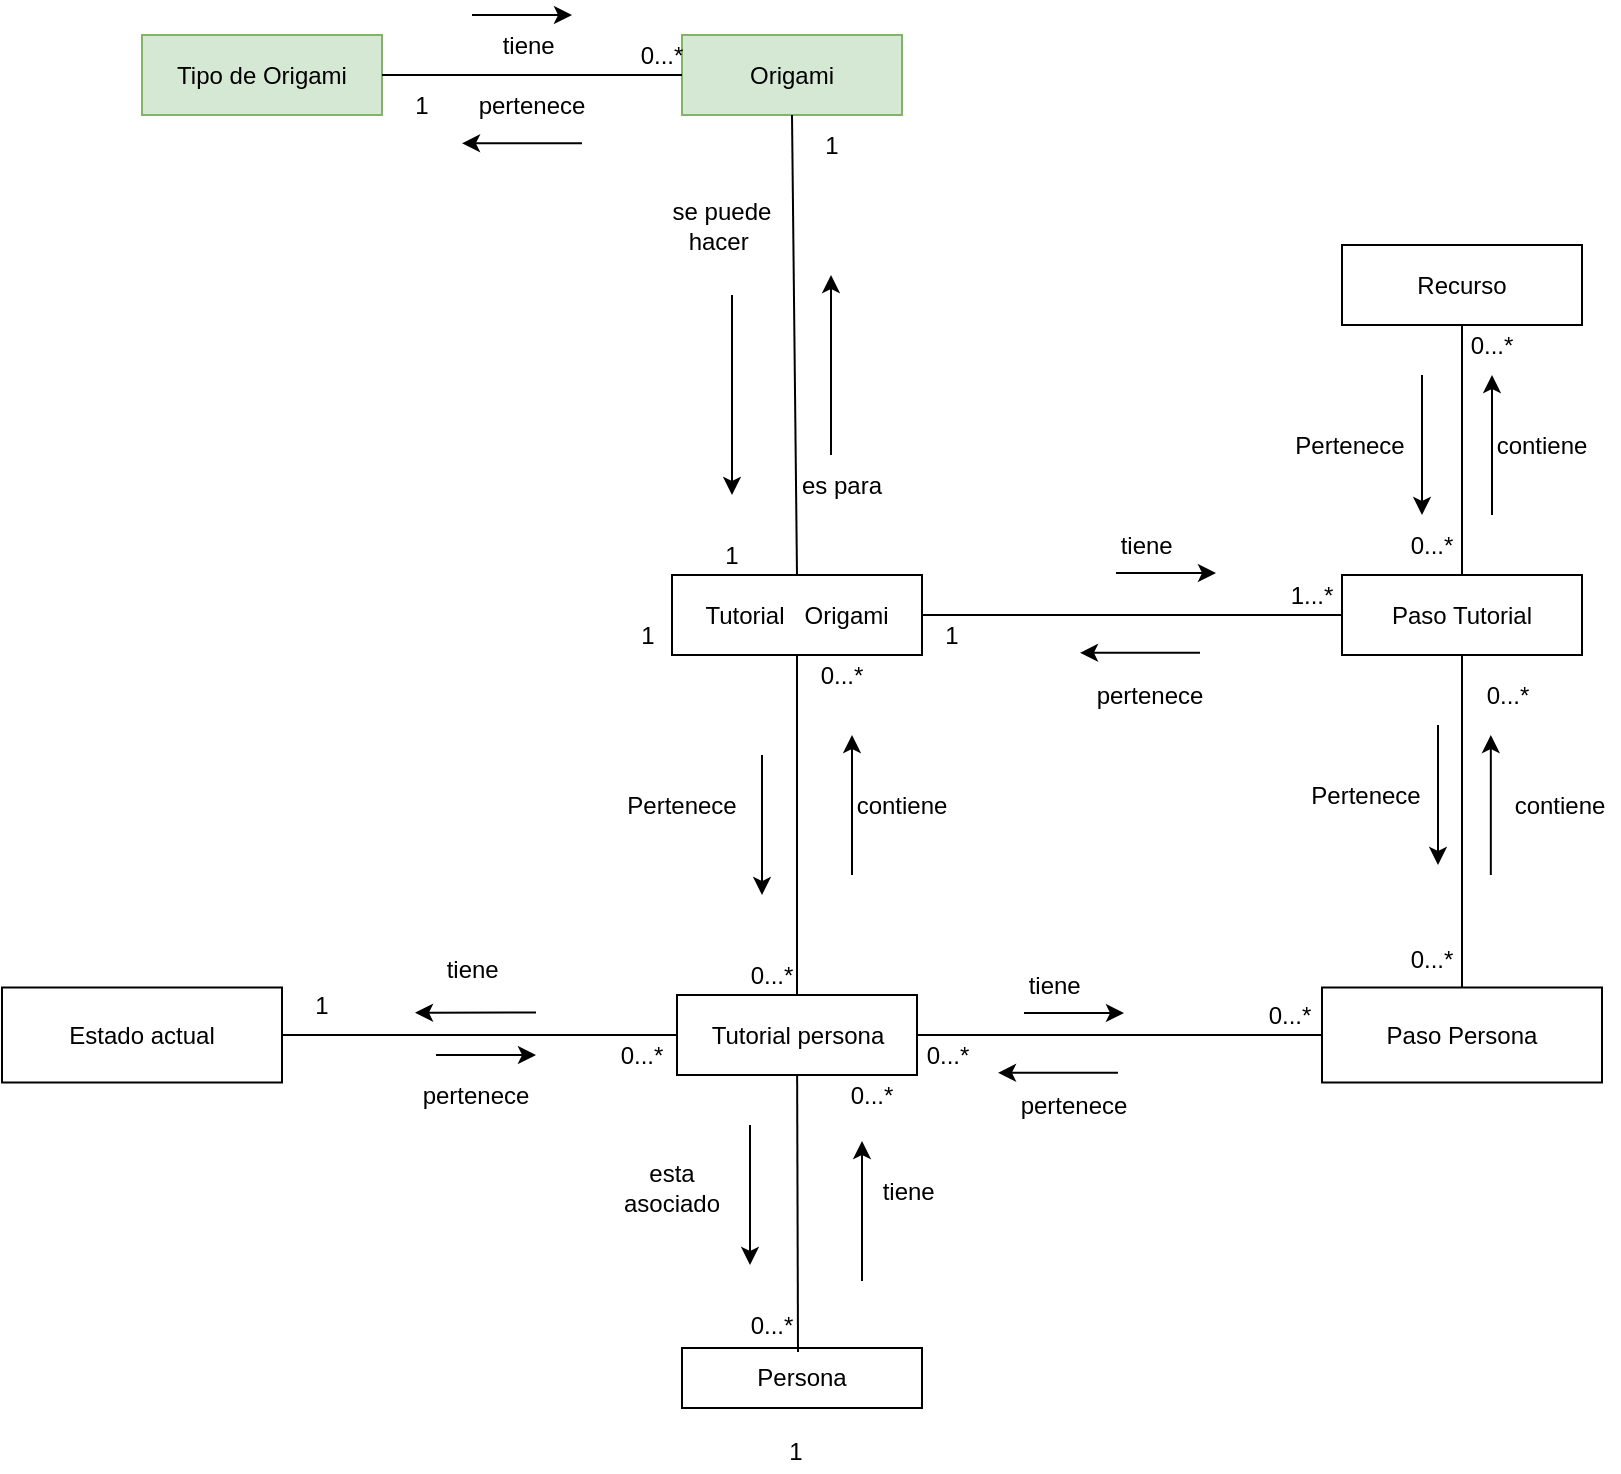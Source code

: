 <mxfile version="20.3.0" type="github">
  <diagram id="qQjOGNZVM2u2vZWcB5vZ" name="Página-1">
    <mxGraphModel dx="3338" dy="2765" grid="1" gridSize="10" guides="1" tooltips="1" connect="1" arrows="1" fold="1" page="1" pageScale="1" pageWidth="827" pageHeight="1169" math="0" shadow="0">
      <root>
        <mxCell id="0" />
        <mxCell id="1" parent="0" />
        <mxCell id="HBWo0hRsCbB8HQdKFILf-60" value="1" style="text;html=1;strokeColor=none;fillColor=none;align=center;verticalAlign=middle;whiteSpace=wrap;rounded=0;" parent="1" vertex="1">
          <mxGeometry x="382" y="-140" width="30" height="20" as="geometry" />
        </mxCell>
        <mxCell id="8gEljakdv8i_XS6eazJ--30" value="Tipo de Origami" style="rounded=0;whiteSpace=wrap;html=1;fillColor=#d5e8d4;strokeColor=#82b366;" vertex="1" parent="1">
          <mxGeometry x="70" y="-838.5" width="120" height="40" as="geometry" />
        </mxCell>
        <mxCell id="8gEljakdv8i_XS6eazJ--31" value="Origami" style="rounded=0;whiteSpace=wrap;html=1;fillColor=#d5e8d4;strokeColor=#82b366;" vertex="1" parent="1">
          <mxGeometry x="340" y="-838.5" width="110" height="40" as="geometry" />
        </mxCell>
        <mxCell id="8gEljakdv8i_XS6eazJ--32" value="Estado actual" style="rounded=0;whiteSpace=wrap;html=1;" vertex="1" parent="1">
          <mxGeometry y="-362.25" width="140" height="47.5" as="geometry" />
        </mxCell>
        <mxCell id="8gEljakdv8i_XS6eazJ--33" value="" style="endArrow=none;html=1;rounded=0;entryX=1;entryY=0.5;entryDx=0;entryDy=0;exitX=0;exitY=0.5;exitDx=0;exitDy=0;" edge="1" parent="1" source="8gEljakdv8i_XS6eazJ--31" target="8gEljakdv8i_XS6eazJ--30">
          <mxGeometry width="50" height="50" relative="1" as="geometry">
            <mxPoint x="460" y="-668.5" as="sourcePoint" />
            <mxPoint x="510" y="-718.5" as="targetPoint" />
          </mxGeometry>
        </mxCell>
        <mxCell id="8gEljakdv8i_XS6eazJ--35" value="Persona" style="rounded=0;whiteSpace=wrap;html=1;" vertex="1" parent="1">
          <mxGeometry x="340" y="-182" width="120" height="30" as="geometry" />
        </mxCell>
        <mxCell id="8gEljakdv8i_XS6eazJ--36" value="" style="endArrow=none;html=1;rounded=0;exitX=0.5;exitY=1;exitDx=0;exitDy=0;entryX=0.5;entryY=0;entryDx=0;entryDy=0;" edge="1" parent="1" source="8gEljakdv8i_XS6eazJ--31" target="8gEljakdv8i_XS6eazJ--38">
          <mxGeometry width="50" height="50" relative="1" as="geometry">
            <mxPoint x="740" y="-668.5" as="sourcePoint" />
            <mxPoint x="390" y="-698.5" as="targetPoint" />
          </mxGeometry>
        </mxCell>
        <mxCell id="8gEljakdv8i_XS6eazJ--37" style="edgeStyle=orthogonalEdgeStyle;rounded=0;orthogonalLoop=1;jettySize=auto;html=1;endArrow=none;endFill=0;" edge="1" parent="1" source="8gEljakdv8i_XS6eazJ--38" target="8gEljakdv8i_XS6eazJ--60">
          <mxGeometry relative="1" as="geometry">
            <mxPoint x="510" y="-548.5" as="targetPoint" />
          </mxGeometry>
        </mxCell>
        <mxCell id="8gEljakdv8i_XS6eazJ--38" value="Tutorial&amp;nbsp; &amp;nbsp;Origami" style="rounded=0;whiteSpace=wrap;html=1;" vertex="1" parent="1">
          <mxGeometry x="335" y="-568.5" width="125" height="40" as="geometry" />
        </mxCell>
        <mxCell id="8gEljakdv8i_XS6eazJ--39" value="" style="endArrow=none;html=1;rounded=0;" edge="1" parent="1" target="8gEljakdv8i_XS6eazJ--64">
          <mxGeometry width="50" height="50" relative="1" as="geometry">
            <mxPoint x="398" y="-180" as="sourcePoint" />
            <mxPoint x="340.5" y="-318.5" as="targetPoint" />
          </mxGeometry>
        </mxCell>
        <mxCell id="8gEljakdv8i_XS6eazJ--40" value="" style="endArrow=classic;html=1;rounded=0;" edge="1" parent="1">
          <mxGeometry width="50" height="50" relative="1" as="geometry">
            <mxPoint x="235" y="-848.5" as="sourcePoint" />
            <mxPoint x="285" y="-848.5" as="targetPoint" />
          </mxGeometry>
        </mxCell>
        <mxCell id="8gEljakdv8i_XS6eazJ--41" value="" style="endArrow=classic;html=1;rounded=0;" edge="1" parent="1">
          <mxGeometry width="50" height="50" relative="1" as="geometry">
            <mxPoint x="290" y="-784.33" as="sourcePoint" />
            <mxPoint x="230" y="-784.33" as="targetPoint" />
          </mxGeometry>
        </mxCell>
        <mxCell id="8gEljakdv8i_XS6eazJ--42" value="" style="endArrow=classic;html=1;rounded=0;" edge="1" parent="1">
          <mxGeometry width="50" height="50" relative="1" as="geometry">
            <mxPoint x="414.5" y="-628.5" as="sourcePoint" />
            <mxPoint x="414.5" y="-718.5" as="targetPoint" />
          </mxGeometry>
        </mxCell>
        <mxCell id="8gEljakdv8i_XS6eazJ--43" value="tiene&amp;nbsp;" style="text;html=1;strokeColor=none;fillColor=none;align=center;verticalAlign=middle;whiteSpace=wrap;rounded=0;" vertex="1" parent="1">
          <mxGeometry x="235" y="-848.5" width="60" height="30" as="geometry" />
        </mxCell>
        <mxCell id="8gEljakdv8i_XS6eazJ--44" value="0...*" style="text;html=1;strokeColor=none;fillColor=none;align=center;verticalAlign=middle;whiteSpace=wrap;rounded=0;" vertex="1" parent="1">
          <mxGeometry x="315" y="-838.5" width="30" height="20" as="geometry" />
        </mxCell>
        <mxCell id="8gEljakdv8i_XS6eazJ--45" value="" style="endArrow=classic;html=1;rounded=0;" edge="1" parent="1">
          <mxGeometry width="50" height="50" relative="1" as="geometry">
            <mxPoint x="365" y="-708.5" as="sourcePoint" />
            <mxPoint x="365" y="-608.5" as="targetPoint" />
          </mxGeometry>
        </mxCell>
        <mxCell id="8gEljakdv8i_XS6eazJ--46" value="pertenece" style="text;html=1;strokeColor=none;fillColor=none;align=center;verticalAlign=middle;whiteSpace=wrap;rounded=0;" vertex="1" parent="1">
          <mxGeometry x="235" y="-813.5" width="60" height="20" as="geometry" />
        </mxCell>
        <mxCell id="8gEljakdv8i_XS6eazJ--47" value="1" style="text;html=1;strokeColor=none;fillColor=none;align=center;verticalAlign=middle;whiteSpace=wrap;rounded=0;" vertex="1" parent="1">
          <mxGeometry x="195" y="-813.5" width="30" height="20" as="geometry" />
        </mxCell>
        <mxCell id="8gEljakdv8i_XS6eazJ--48" value="es para" style="text;html=1;strokeColor=none;fillColor=none;align=center;verticalAlign=middle;whiteSpace=wrap;rounded=0;" vertex="1" parent="1">
          <mxGeometry x="390" y="-628.5" width="60" height="30" as="geometry" />
        </mxCell>
        <mxCell id="8gEljakdv8i_XS6eazJ--49" value="1" style="text;html=1;strokeColor=none;fillColor=none;align=center;verticalAlign=middle;whiteSpace=wrap;rounded=0;" vertex="1" parent="1">
          <mxGeometry x="350" y="-588.5" width="30" height="20" as="geometry" />
        </mxCell>
        <mxCell id="8gEljakdv8i_XS6eazJ--50" value="se puede hacer&amp;nbsp;" style="text;html=1;strokeColor=none;fillColor=none;align=center;verticalAlign=middle;whiteSpace=wrap;rounded=0;" vertex="1" parent="1">
          <mxGeometry x="330" y="-753.5" width="60" height="20" as="geometry" />
        </mxCell>
        <mxCell id="8gEljakdv8i_XS6eazJ--51" value="1" style="text;html=1;strokeColor=none;fillColor=none;align=center;verticalAlign=middle;whiteSpace=wrap;rounded=0;" vertex="1" parent="1">
          <mxGeometry x="400" y="-793.5" width="30" height="20" as="geometry" />
        </mxCell>
        <mxCell id="8gEljakdv8i_XS6eazJ--52" value="" style="endArrow=classic;html=1;rounded=0;" edge="1" parent="1">
          <mxGeometry width="50" height="50" relative="1" as="geometry">
            <mxPoint x="430" y="-215.5" as="sourcePoint" />
            <mxPoint x="430" y="-285.5" as="targetPoint" />
          </mxGeometry>
        </mxCell>
        <mxCell id="8gEljakdv8i_XS6eazJ--53" value="" style="endArrow=classic;html=1;rounded=0;" edge="1" parent="1">
          <mxGeometry width="50" height="50" relative="1" as="geometry">
            <mxPoint x="374" y="-293.5" as="sourcePoint" />
            <mxPoint x="374" y="-223.5" as="targetPoint" />
          </mxGeometry>
        </mxCell>
        <mxCell id="8gEljakdv8i_XS6eazJ--54" value="esta asociado" style="text;html=1;strokeColor=none;fillColor=none;align=center;verticalAlign=middle;whiteSpace=wrap;rounded=0;" vertex="1" parent="1">
          <mxGeometry x="305" y="-277" width="60" height="30" as="geometry" />
        </mxCell>
        <mxCell id="8gEljakdv8i_XS6eazJ--55" value="tiene&amp;nbsp;" style="text;html=1;strokeColor=none;fillColor=none;align=center;verticalAlign=middle;whiteSpace=wrap;rounded=0;" vertex="1" parent="1">
          <mxGeometry x="425" y="-275.5" width="60" height="30" as="geometry" />
        </mxCell>
        <mxCell id="8gEljakdv8i_XS6eazJ--57" value="Recurso" style="rounded=0;whiteSpace=wrap;html=1;" vertex="1" parent="1">
          <mxGeometry x="670" y="-733.5" width="120" height="40" as="geometry" />
        </mxCell>
        <mxCell id="8gEljakdv8i_XS6eazJ--58" style="edgeStyle=orthogonalEdgeStyle;rounded=0;orthogonalLoop=1;jettySize=auto;html=1;endArrow=none;endFill=0;" edge="1" parent="1" source="8gEljakdv8i_XS6eazJ--60" target="8gEljakdv8i_XS6eazJ--57">
          <mxGeometry relative="1" as="geometry" />
        </mxCell>
        <mxCell id="8gEljakdv8i_XS6eazJ--59" style="edgeStyle=orthogonalEdgeStyle;rounded=0;orthogonalLoop=1;jettySize=auto;html=1;endArrow=none;endFill=0;" edge="1" parent="1" source="8gEljakdv8i_XS6eazJ--60" target="8gEljakdv8i_XS6eazJ--97">
          <mxGeometry relative="1" as="geometry" />
        </mxCell>
        <mxCell id="8gEljakdv8i_XS6eazJ--60" value="Paso Tutorial" style="rounded=0;whiteSpace=wrap;html=1;" vertex="1" parent="1">
          <mxGeometry x="670" y="-568.5" width="120" height="40" as="geometry" />
        </mxCell>
        <mxCell id="8gEljakdv8i_XS6eazJ--61" style="edgeStyle=orthogonalEdgeStyle;rounded=0;orthogonalLoop=1;jettySize=auto;html=1;exitX=0.5;exitY=0;exitDx=0;exitDy=0;entryX=0.5;entryY=1;entryDx=0;entryDy=0;endArrow=none;endFill=0;" edge="1" parent="1" source="8gEljakdv8i_XS6eazJ--64" target="8gEljakdv8i_XS6eazJ--38">
          <mxGeometry relative="1" as="geometry" />
        </mxCell>
        <mxCell id="8gEljakdv8i_XS6eazJ--62" style="edgeStyle=orthogonalEdgeStyle;rounded=0;orthogonalLoop=1;jettySize=auto;html=1;exitX=0.5;exitY=0;exitDx=0;exitDy=0;entryX=1;entryY=1;entryDx=0;entryDy=0;endArrow=none;endFill=0;" edge="1" parent="1" source="8gEljakdv8i_XS6eazJ--64" target="8gEljakdv8i_XS6eazJ--90">
          <mxGeometry relative="1" as="geometry" />
        </mxCell>
        <mxCell id="8gEljakdv8i_XS6eazJ--63" style="edgeStyle=orthogonalEdgeStyle;rounded=0;orthogonalLoop=1;jettySize=auto;html=1;endArrow=none;endFill=0;" edge="1" parent="1" source="8gEljakdv8i_XS6eazJ--64" target="8gEljakdv8i_XS6eazJ--97">
          <mxGeometry relative="1" as="geometry" />
        </mxCell>
        <mxCell id="8gEljakdv8i_XS6eazJ--64" value="Tutorial persona" style="rounded=0;whiteSpace=wrap;html=1;" vertex="1" parent="1">
          <mxGeometry x="337.5" y="-358.5" width="120" height="40" as="geometry" />
        </mxCell>
        <mxCell id="8gEljakdv8i_XS6eazJ--66" value="0...*" style="text;html=1;strokeColor=none;fillColor=none;align=center;verticalAlign=middle;whiteSpace=wrap;rounded=0;" vertex="1" parent="1">
          <mxGeometry x="420" y="-318.5" width="30" height="20" as="geometry" />
        </mxCell>
        <mxCell id="8gEljakdv8i_XS6eazJ--67" value="" style="endArrow=classic;html=1;rounded=0;" edge="1" parent="1">
          <mxGeometry width="50" height="50" relative="1" as="geometry">
            <mxPoint x="425" y="-418.5" as="sourcePoint" />
            <mxPoint x="425" y="-488.5" as="targetPoint" />
          </mxGeometry>
        </mxCell>
        <mxCell id="8gEljakdv8i_XS6eazJ--68" value="contiene" style="text;html=1;strokeColor=none;fillColor=none;align=center;verticalAlign=middle;whiteSpace=wrap;rounded=0;" vertex="1" parent="1">
          <mxGeometry x="420" y="-468.5" width="60" height="30" as="geometry" />
        </mxCell>
        <mxCell id="8gEljakdv8i_XS6eazJ--69" value="Pertenece" style="text;html=1;strokeColor=none;fillColor=none;align=center;verticalAlign=middle;whiteSpace=wrap;rounded=0;" vertex="1" parent="1">
          <mxGeometry x="310" y="-468.5" width="60" height="30" as="geometry" />
        </mxCell>
        <mxCell id="8gEljakdv8i_XS6eazJ--70" value="" style="endArrow=classic;html=1;rounded=0;" edge="1" parent="1">
          <mxGeometry width="50" height="50" relative="1" as="geometry">
            <mxPoint x="380" y="-478.5" as="sourcePoint" />
            <mxPoint x="380" y="-408.5" as="targetPoint" />
          </mxGeometry>
        </mxCell>
        <mxCell id="8gEljakdv8i_XS6eazJ--71" value="0...*" style="text;html=1;strokeColor=none;fillColor=none;align=center;verticalAlign=middle;whiteSpace=wrap;rounded=0;" vertex="1" parent="1">
          <mxGeometry x="405" y="-528.5" width="30" height="20" as="geometry" />
        </mxCell>
        <mxCell id="8gEljakdv8i_XS6eazJ--77" value="1" style="text;html=1;strokeColor=none;fillColor=none;align=center;verticalAlign=middle;whiteSpace=wrap;rounded=0;" vertex="1" parent="1">
          <mxGeometry x="307.5" y="-548.5" width="30" height="20" as="geometry" />
        </mxCell>
        <mxCell id="8gEljakdv8i_XS6eazJ--78" value="" style="endArrow=classic;html=1;rounded=0;" edge="1" parent="1">
          <mxGeometry width="50" height="50" relative="1" as="geometry">
            <mxPoint x="557.0" y="-569.5" as="sourcePoint" />
            <mxPoint x="607.0" y="-569.5" as="targetPoint" />
          </mxGeometry>
        </mxCell>
        <mxCell id="8gEljakdv8i_XS6eazJ--79" value="" style="endArrow=classic;html=1;rounded=0;" edge="1" parent="1">
          <mxGeometry width="50" height="50" relative="1" as="geometry">
            <mxPoint x="599" y="-529.61" as="sourcePoint" />
            <mxPoint x="539" y="-529.61" as="targetPoint" />
          </mxGeometry>
        </mxCell>
        <mxCell id="8gEljakdv8i_XS6eazJ--80" value="tiene&amp;nbsp;" style="text;html=1;strokeColor=none;fillColor=none;align=center;verticalAlign=middle;whiteSpace=wrap;rounded=0;" vertex="1" parent="1">
          <mxGeometry x="544" y="-598.5" width="60" height="30" as="geometry" />
        </mxCell>
        <mxCell id="8gEljakdv8i_XS6eazJ--81" value="pertenece" style="text;html=1;strokeColor=none;fillColor=none;align=center;verticalAlign=middle;whiteSpace=wrap;rounded=0;" vertex="1" parent="1">
          <mxGeometry x="544" y="-518.5" width="60" height="20" as="geometry" />
        </mxCell>
        <mxCell id="8gEljakdv8i_XS6eazJ--82" value="1...*" style="text;html=1;strokeColor=none;fillColor=none;align=center;verticalAlign=middle;whiteSpace=wrap;rounded=0;" vertex="1" parent="1">
          <mxGeometry x="640" y="-568.5" width="30" height="20" as="geometry" />
        </mxCell>
        <mxCell id="8gEljakdv8i_XS6eazJ--83" value="1" style="text;html=1;strokeColor=none;fillColor=none;align=center;verticalAlign=middle;whiteSpace=wrap;rounded=0;" vertex="1" parent="1">
          <mxGeometry x="460" y="-548.5" width="30" height="20" as="geometry" />
        </mxCell>
        <mxCell id="8gEljakdv8i_XS6eazJ--84" value="" style="endArrow=classic;html=1;rounded=0;" edge="1" parent="1">
          <mxGeometry width="50" height="50" relative="1" as="geometry">
            <mxPoint x="745" y="-598.5" as="sourcePoint" />
            <mxPoint x="745" y="-668.5" as="targetPoint" />
          </mxGeometry>
        </mxCell>
        <mxCell id="8gEljakdv8i_XS6eazJ--85" value="contiene" style="text;html=1;strokeColor=none;fillColor=none;align=center;verticalAlign=middle;whiteSpace=wrap;rounded=0;" vertex="1" parent="1">
          <mxGeometry x="740" y="-648.5" width="60" height="30" as="geometry" />
        </mxCell>
        <mxCell id="8gEljakdv8i_XS6eazJ--86" value="Pertenece" style="text;html=1;strokeColor=none;fillColor=none;align=center;verticalAlign=middle;whiteSpace=wrap;rounded=0;" vertex="1" parent="1">
          <mxGeometry x="644" y="-648.5" width="60" height="30" as="geometry" />
        </mxCell>
        <mxCell id="8gEljakdv8i_XS6eazJ--87" value="" style="endArrow=classic;html=1;rounded=0;" edge="1" parent="1">
          <mxGeometry width="50" height="50" relative="1" as="geometry">
            <mxPoint x="710" y="-668.5" as="sourcePoint" />
            <mxPoint x="710" y="-598.5" as="targetPoint" />
          </mxGeometry>
        </mxCell>
        <mxCell id="8gEljakdv8i_XS6eazJ--88" value="0...*" style="text;html=1;strokeColor=none;fillColor=none;align=center;verticalAlign=middle;whiteSpace=wrap;rounded=0;" vertex="1" parent="1">
          <mxGeometry x="730" y="-693.5" width="30" height="20" as="geometry" />
        </mxCell>
        <mxCell id="8gEljakdv8i_XS6eazJ--89" value="0...*" style="text;html=1;strokeColor=none;fillColor=none;align=center;verticalAlign=middle;whiteSpace=wrap;rounded=0;" vertex="1" parent="1">
          <mxGeometry x="700" y="-593.5" width="30" height="20" as="geometry" />
        </mxCell>
        <mxCell id="8gEljakdv8i_XS6eazJ--90" value="0...*" style="text;html=1;strokeColor=none;fillColor=none;align=center;verticalAlign=middle;whiteSpace=wrap;rounded=0;" vertex="1" parent="1">
          <mxGeometry x="370" y="-378.5" width="30" height="20" as="geometry" />
        </mxCell>
        <mxCell id="8gEljakdv8i_XS6eazJ--91" value="" style="endArrow=classic;html=1;rounded=0;" edge="1" parent="1">
          <mxGeometry width="50" height="50" relative="1" as="geometry">
            <mxPoint x="511" y="-349.5" as="sourcePoint" />
            <mxPoint x="561" y="-349.5" as="targetPoint" />
          </mxGeometry>
        </mxCell>
        <mxCell id="8gEljakdv8i_XS6eazJ--92" value="" style="endArrow=classic;html=1;rounded=0;" edge="1" parent="1">
          <mxGeometry width="50" height="50" relative="1" as="geometry">
            <mxPoint x="558" y="-319.61" as="sourcePoint" />
            <mxPoint x="498" y="-319.61" as="targetPoint" />
          </mxGeometry>
        </mxCell>
        <mxCell id="8gEljakdv8i_XS6eazJ--93" value="tiene&amp;nbsp;" style="text;html=1;strokeColor=none;fillColor=none;align=center;verticalAlign=middle;whiteSpace=wrap;rounded=0;" vertex="1" parent="1">
          <mxGeometry x="498" y="-378.5" width="60" height="30" as="geometry" />
        </mxCell>
        <mxCell id="8gEljakdv8i_XS6eazJ--94" value="pertenece" style="text;html=1;strokeColor=none;fillColor=none;align=center;verticalAlign=middle;whiteSpace=wrap;rounded=0;" vertex="1" parent="1">
          <mxGeometry x="506" y="-313.5" width="60" height="20" as="geometry" />
        </mxCell>
        <mxCell id="8gEljakdv8i_XS6eazJ--95" value="0...*" style="text;html=1;strokeColor=none;fillColor=none;align=center;verticalAlign=middle;whiteSpace=wrap;rounded=0;" vertex="1" parent="1">
          <mxGeometry x="457.5" y="-338.5" width="30" height="20" as="geometry" />
        </mxCell>
        <mxCell id="8gEljakdv8i_XS6eazJ--96" style="edgeStyle=orthogonalEdgeStyle;rounded=0;orthogonalLoop=1;jettySize=auto;html=1;entryX=1;entryY=0.5;entryDx=0;entryDy=0;endArrow=none;endFill=0;exitX=0;exitY=0.5;exitDx=0;exitDy=0;" edge="1" parent="1" source="8gEljakdv8i_XS6eazJ--64" target="8gEljakdv8i_XS6eazJ--32">
          <mxGeometry relative="1" as="geometry">
            <Array as="points" />
          </mxGeometry>
        </mxCell>
        <mxCell id="8gEljakdv8i_XS6eazJ--97" value="Paso Persona" style="rounded=0;whiteSpace=wrap;html=1;" vertex="1" parent="1">
          <mxGeometry x="660" y="-362.25" width="140" height="47.5" as="geometry" />
        </mxCell>
        <mxCell id="8gEljakdv8i_XS6eazJ--98" value="" style="endArrow=classic;html=1;rounded=0;" edge="1" parent="1">
          <mxGeometry width="50" height="50" relative="1" as="geometry">
            <mxPoint x="744.41" y="-418.5" as="sourcePoint" />
            <mxPoint x="744.41" y="-488.5" as="targetPoint" />
          </mxGeometry>
        </mxCell>
        <mxCell id="8gEljakdv8i_XS6eazJ--99" value="contiene" style="text;html=1;strokeColor=none;fillColor=none;align=center;verticalAlign=middle;whiteSpace=wrap;rounded=0;" vertex="1" parent="1">
          <mxGeometry x="748.5" y="-468.5" width="60" height="30" as="geometry" />
        </mxCell>
        <mxCell id="8gEljakdv8i_XS6eazJ--100" value="Pertenece" style="text;html=1;strokeColor=none;fillColor=none;align=center;verticalAlign=middle;whiteSpace=wrap;rounded=0;" vertex="1" parent="1">
          <mxGeometry x="652" y="-473.5" width="60" height="30" as="geometry" />
        </mxCell>
        <mxCell id="8gEljakdv8i_XS6eazJ--101" value="" style="endArrow=classic;html=1;rounded=0;" edge="1" parent="1">
          <mxGeometry width="50" height="50" relative="1" as="geometry">
            <mxPoint x="718.0" y="-493.5" as="sourcePoint" />
            <mxPoint x="718.0" y="-423.5" as="targetPoint" />
          </mxGeometry>
        </mxCell>
        <mxCell id="8gEljakdv8i_XS6eazJ--102" value="0...*" style="text;html=1;strokeColor=none;fillColor=none;align=center;verticalAlign=middle;whiteSpace=wrap;rounded=0;" vertex="1" parent="1">
          <mxGeometry x="738" y="-518.5" width="30" height="20" as="geometry" />
        </mxCell>
        <mxCell id="8gEljakdv8i_XS6eazJ--103" value="0...*" style="text;html=1;strokeColor=none;fillColor=none;align=center;verticalAlign=middle;whiteSpace=wrap;rounded=0;" vertex="1" parent="1">
          <mxGeometry x="700" y="-386" width="30" height="20" as="geometry" />
        </mxCell>
        <mxCell id="8gEljakdv8i_XS6eazJ--104" value="0...*" style="text;html=1;strokeColor=none;fillColor=none;align=center;verticalAlign=middle;whiteSpace=wrap;rounded=0;" vertex="1" parent="1">
          <mxGeometry x="629" y="-358.5" width="30" height="20" as="geometry" />
        </mxCell>
        <mxCell id="8gEljakdv8i_XS6eazJ--105" value="" style="endArrow=classic;html=1;rounded=0;" edge="1" parent="1">
          <mxGeometry width="50" height="50" relative="1" as="geometry">
            <mxPoint x="217.0" y="-328.5" as="sourcePoint" />
            <mxPoint x="267.0" y="-328.5" as="targetPoint" />
          </mxGeometry>
        </mxCell>
        <mxCell id="8gEljakdv8i_XS6eazJ--106" value="" style="endArrow=classic;html=1;rounded=0;" edge="1" parent="1">
          <mxGeometry width="50" height="50" relative="1" as="geometry">
            <mxPoint x="267" y="-349.75" as="sourcePoint" />
            <mxPoint x="206.5" y="-349.64" as="targetPoint" />
          </mxGeometry>
        </mxCell>
        <mxCell id="8gEljakdv8i_XS6eazJ--107" value="tiene&amp;nbsp;" style="text;html=1;strokeColor=none;fillColor=none;align=center;verticalAlign=middle;whiteSpace=wrap;rounded=0;" vertex="1" parent="1">
          <mxGeometry x="207" y="-386" width="60" height="30" as="geometry" />
        </mxCell>
        <mxCell id="8gEljakdv8i_XS6eazJ--108" value="pertenece" style="text;html=1;strokeColor=none;fillColor=none;align=center;verticalAlign=middle;whiteSpace=wrap;rounded=0;" vertex="1" parent="1">
          <mxGeometry x="207" y="-318.5" width="60" height="20" as="geometry" />
        </mxCell>
        <mxCell id="8gEljakdv8i_XS6eazJ--109" value="1" style="text;html=1;strokeColor=none;fillColor=none;align=center;verticalAlign=middle;whiteSpace=wrap;rounded=0;" vertex="1" parent="1">
          <mxGeometry x="145" y="-363.5" width="30" height="20" as="geometry" />
        </mxCell>
        <mxCell id="8gEljakdv8i_XS6eazJ--110" value="0...*" style="text;html=1;strokeColor=none;fillColor=none;align=center;verticalAlign=middle;whiteSpace=wrap;rounded=0;" vertex="1" parent="1">
          <mxGeometry x="305" y="-338.5" width="30" height="20" as="geometry" />
        </mxCell>
        <mxCell id="8gEljakdv8i_XS6eazJ--117" value="0...*" style="text;html=1;strokeColor=none;fillColor=none;align=center;verticalAlign=middle;whiteSpace=wrap;rounded=0;" vertex="1" parent="1">
          <mxGeometry x="370" y="-203" width="30" height="20" as="geometry" />
        </mxCell>
      </root>
    </mxGraphModel>
  </diagram>
</mxfile>
